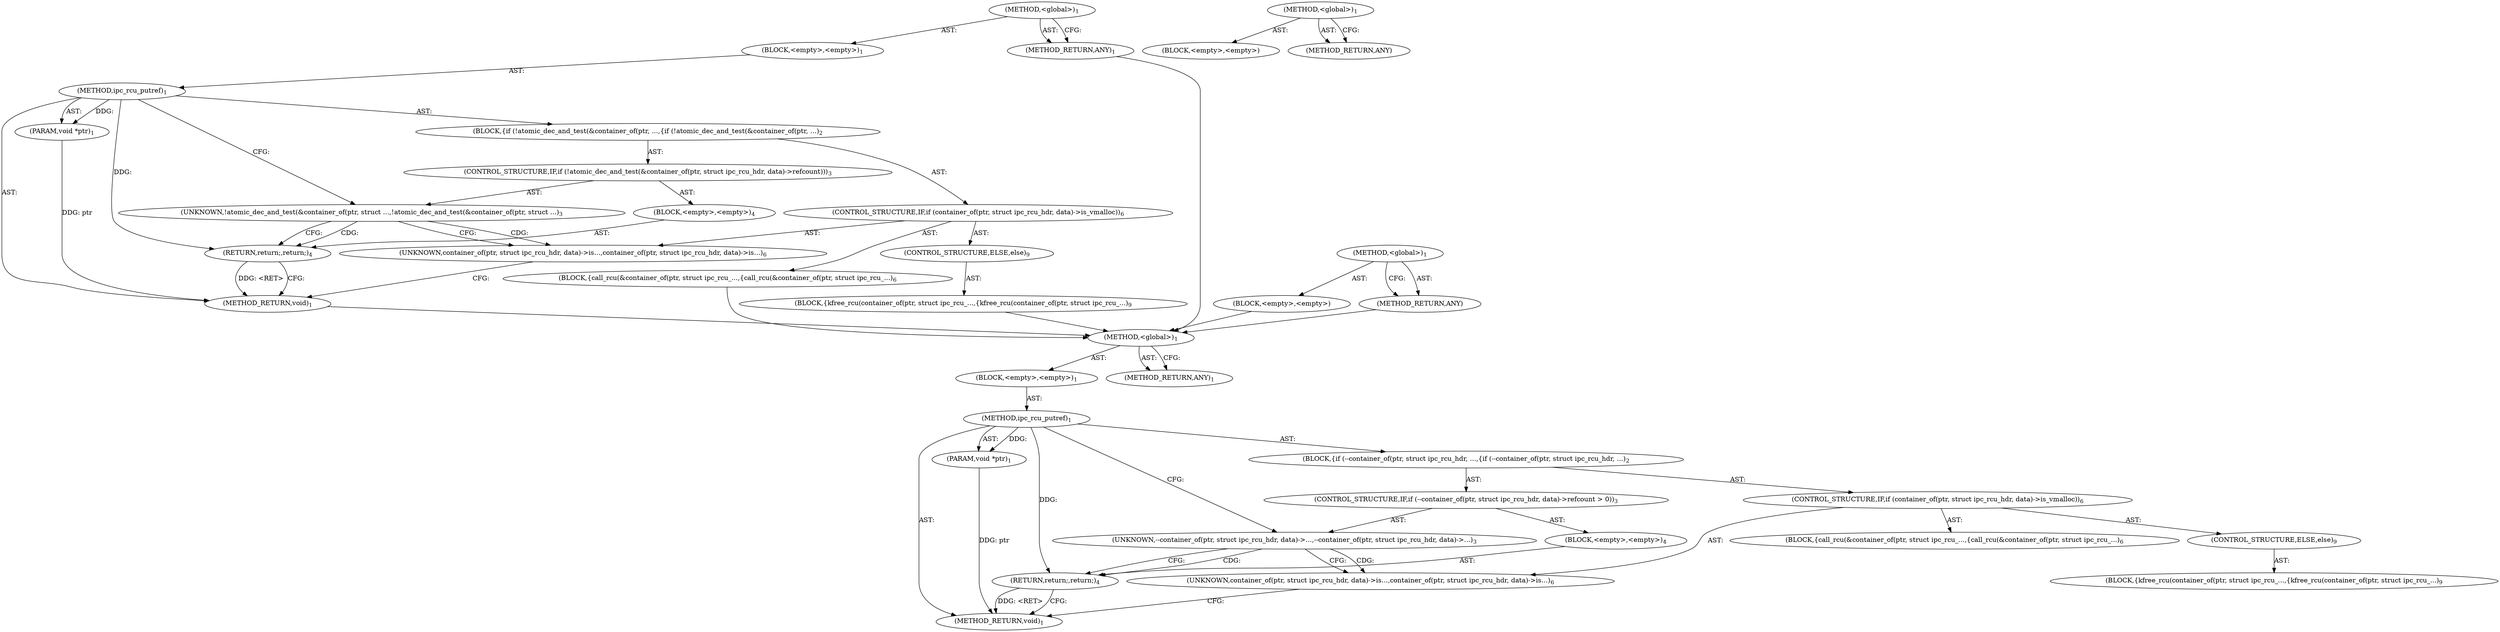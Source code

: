 digraph "&lt;global&gt;" {
vulnerable_6 [label=<(METHOD,&lt;global&gt;)<SUB>1</SUB>>];
vulnerable_7 [label=<(BLOCK,&lt;empty&gt;,&lt;empty&gt;)<SUB>1</SUB>>];
vulnerable_8 [label=<(METHOD,ipc_rcu_putref)<SUB>1</SUB>>];
vulnerable_9 [label=<(PARAM,void *ptr)<SUB>1</SUB>>];
vulnerable_10 [label=<(BLOCK,{
	if (--container_of(ptr, struct ipc_rcu_hdr, ...,{
	if (--container_of(ptr, struct ipc_rcu_hdr, ...)<SUB>2</SUB>>];
vulnerable_11 [label=<(CONTROL_STRUCTURE,IF,if (--container_of(ptr, struct ipc_rcu_hdr, data)-&gt;refcount &gt; 0))<SUB>3</SUB>>];
vulnerable_12 [label=<(UNKNOWN,--container_of(ptr, struct ipc_rcu_hdr, data)-&gt;...,--container_of(ptr, struct ipc_rcu_hdr, data)-&gt;...)<SUB>3</SUB>>];
vulnerable_13 [label=<(BLOCK,&lt;empty&gt;,&lt;empty&gt;)<SUB>4</SUB>>];
vulnerable_14 [label=<(RETURN,return;,return;)<SUB>4</SUB>>];
vulnerable_15 [label=<(CONTROL_STRUCTURE,IF,if (container_of(ptr, struct ipc_rcu_hdr, data)-&gt;is_vmalloc))<SUB>6</SUB>>];
vulnerable_16 [label=<(UNKNOWN,container_of(ptr, struct ipc_rcu_hdr, data)-&gt;is...,container_of(ptr, struct ipc_rcu_hdr, data)-&gt;is...)<SUB>6</SUB>>];
vulnerable_17 [label=<(BLOCK,{
		call_rcu(&amp;container_of(ptr, struct ipc_rcu_...,{
		call_rcu(&amp;container_of(ptr, struct ipc_rcu_...)<SUB>6</SUB>>];
vulnerable_18 [label=<(CONTROL_STRUCTURE,ELSE,else)<SUB>9</SUB>>];
vulnerable_19 [label=<(BLOCK,{
		kfree_rcu(container_of(ptr, struct ipc_rcu_...,{
		kfree_rcu(container_of(ptr, struct ipc_rcu_...)<SUB>9</SUB>>];
vulnerable_20 [label=<(METHOD_RETURN,void)<SUB>1</SUB>>];
vulnerable_22 [label=<(METHOD_RETURN,ANY)<SUB>1</SUB>>];
vulnerable_31 [label=<(METHOD,&lt;global&gt;)<SUB>1</SUB>>];
vulnerable_32 [label=<(BLOCK,&lt;empty&gt;,&lt;empty&gt;)>];
vulnerable_33 [label=<(METHOD_RETURN,ANY)>];
fixed_6 [label=<(METHOD,&lt;global&gt;)<SUB>1</SUB>>];
fixed_7 [label=<(BLOCK,&lt;empty&gt;,&lt;empty&gt;)<SUB>1</SUB>>];
fixed_8 [label=<(METHOD,ipc_rcu_putref)<SUB>1</SUB>>];
fixed_9 [label=<(PARAM,void *ptr)<SUB>1</SUB>>];
fixed_10 [label=<(BLOCK,{
	if (!atomic_dec_and_test(&amp;container_of(ptr, ...,{
	if (!atomic_dec_and_test(&amp;container_of(ptr, ...)<SUB>2</SUB>>];
fixed_11 [label=<(CONTROL_STRUCTURE,IF,if (!atomic_dec_and_test(&amp;container_of(ptr, struct ipc_rcu_hdr, data)-&gt;refcount)))<SUB>3</SUB>>];
fixed_12 [label=<(UNKNOWN,!atomic_dec_and_test(&amp;container_of(ptr, struct ...,!atomic_dec_and_test(&amp;container_of(ptr, struct ...)<SUB>3</SUB>>];
fixed_13 [label=<(BLOCK,&lt;empty&gt;,&lt;empty&gt;)<SUB>4</SUB>>];
fixed_14 [label=<(RETURN,return;,return;)<SUB>4</SUB>>];
fixed_15 [label=<(CONTROL_STRUCTURE,IF,if (container_of(ptr, struct ipc_rcu_hdr, data)-&gt;is_vmalloc))<SUB>6</SUB>>];
fixed_16 [label=<(UNKNOWN,container_of(ptr, struct ipc_rcu_hdr, data)-&gt;is...,container_of(ptr, struct ipc_rcu_hdr, data)-&gt;is...)<SUB>6</SUB>>];
fixed_17 [label=<(BLOCK,{
		call_rcu(&amp;container_of(ptr, struct ipc_rcu_...,{
		call_rcu(&amp;container_of(ptr, struct ipc_rcu_...)<SUB>6</SUB>>];
fixed_18 [label=<(CONTROL_STRUCTURE,ELSE,else)<SUB>9</SUB>>];
fixed_19 [label=<(BLOCK,{
		kfree_rcu(container_of(ptr, struct ipc_rcu_...,{
		kfree_rcu(container_of(ptr, struct ipc_rcu_...)<SUB>9</SUB>>];
fixed_20 [label=<(METHOD_RETURN,void)<SUB>1</SUB>>];
fixed_22 [label=<(METHOD_RETURN,ANY)<SUB>1</SUB>>];
fixed_31 [label=<(METHOD,&lt;global&gt;)<SUB>1</SUB>>];
fixed_32 [label=<(BLOCK,&lt;empty&gt;,&lt;empty&gt;)>];
fixed_33 [label=<(METHOD_RETURN,ANY)>];
vulnerable_6 -> vulnerable_7  [key=0, label="AST: "];
vulnerable_6 -> vulnerable_22  [key=0, label="AST: "];
vulnerable_6 -> vulnerable_22  [key=1, label="CFG: "];
vulnerable_7 -> vulnerable_8  [key=0, label="AST: "];
vulnerable_8 -> vulnerable_9  [key=0, label="AST: "];
vulnerable_8 -> vulnerable_9  [key=1, label="DDG: "];
vulnerable_8 -> vulnerable_10  [key=0, label="AST: "];
vulnerable_8 -> vulnerable_20  [key=0, label="AST: "];
vulnerable_8 -> vulnerable_12  [key=0, label="CFG: "];
vulnerable_8 -> vulnerable_14  [key=0, label="DDG: "];
vulnerable_9 -> vulnerable_20  [key=0, label="DDG: ptr"];
vulnerable_10 -> vulnerable_11  [key=0, label="AST: "];
vulnerable_10 -> vulnerable_15  [key=0, label="AST: "];
vulnerable_11 -> vulnerable_12  [key=0, label="AST: "];
vulnerable_11 -> vulnerable_13  [key=0, label="AST: "];
vulnerable_12 -> vulnerable_14  [key=0, label="CFG: "];
vulnerable_12 -> vulnerable_14  [key=1, label="CDG: "];
vulnerable_12 -> vulnerable_16  [key=0, label="CFG: "];
vulnerable_12 -> vulnerable_16  [key=1, label="CDG: "];
vulnerable_13 -> vulnerable_14  [key=0, label="AST: "];
vulnerable_14 -> vulnerable_20  [key=0, label="CFG: "];
vulnerable_14 -> vulnerable_20  [key=1, label="DDG: &lt;RET&gt;"];
vulnerable_15 -> vulnerable_16  [key=0, label="AST: "];
vulnerable_15 -> vulnerable_17  [key=0, label="AST: "];
vulnerable_15 -> vulnerable_18  [key=0, label="AST: "];
vulnerable_16 -> vulnerable_20  [key=0, label="CFG: "];
vulnerable_18 -> vulnerable_19  [key=0, label="AST: "];
vulnerable_31 -> vulnerable_32  [key=0, label="AST: "];
vulnerable_31 -> vulnerable_33  [key=0, label="AST: "];
vulnerable_31 -> vulnerable_33  [key=1, label="CFG: "];
fixed_6 -> fixed_7  [key=0, label="AST: "];
fixed_6 -> fixed_22  [key=0, label="AST: "];
fixed_6 -> fixed_22  [key=1, label="CFG: "];
fixed_7 -> fixed_8  [key=0, label="AST: "];
fixed_8 -> fixed_9  [key=0, label="AST: "];
fixed_8 -> fixed_9  [key=1, label="DDG: "];
fixed_8 -> fixed_10  [key=0, label="AST: "];
fixed_8 -> fixed_20  [key=0, label="AST: "];
fixed_8 -> fixed_12  [key=0, label="CFG: "];
fixed_8 -> fixed_14  [key=0, label="DDG: "];
fixed_9 -> fixed_20  [key=0, label="DDG: ptr"];
fixed_10 -> fixed_11  [key=0, label="AST: "];
fixed_10 -> fixed_15  [key=0, label="AST: "];
fixed_11 -> fixed_12  [key=0, label="AST: "];
fixed_11 -> fixed_13  [key=0, label="AST: "];
fixed_12 -> fixed_14  [key=0, label="CFG: "];
fixed_12 -> fixed_14  [key=1, label="CDG: "];
fixed_12 -> fixed_16  [key=0, label="CFG: "];
fixed_12 -> fixed_16  [key=1, label="CDG: "];
fixed_13 -> fixed_14  [key=0, label="AST: "];
fixed_14 -> fixed_20  [key=0, label="CFG: "];
fixed_14 -> fixed_20  [key=1, label="DDG: &lt;RET&gt;"];
fixed_15 -> fixed_16  [key=0, label="AST: "];
fixed_15 -> fixed_17  [key=0, label="AST: "];
fixed_15 -> fixed_18  [key=0, label="AST: "];
fixed_16 -> fixed_20  [key=0, label="CFG: "];
fixed_17 -> vulnerable_6  [key=0];
fixed_18 -> fixed_19  [key=0, label="AST: "];
fixed_19 -> vulnerable_6  [key=0];
fixed_20 -> vulnerable_6  [key=0];
fixed_22 -> vulnerable_6  [key=0];
fixed_31 -> fixed_32  [key=0, label="AST: "];
fixed_31 -> fixed_33  [key=0, label="AST: "];
fixed_31 -> fixed_33  [key=1, label="CFG: "];
fixed_32 -> vulnerable_6  [key=0];
fixed_33 -> vulnerable_6  [key=0];
}
